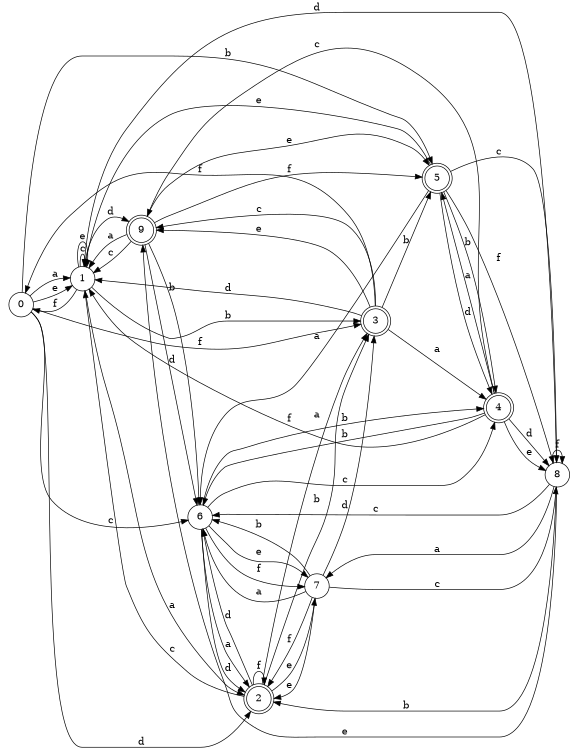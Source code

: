 digraph n8_3 {
__start0 [label="" shape="none"];

rankdir=LR;
size="8,5";

s0 [style="filled", color="black", fillcolor="white" shape="circle", label="0"];
s1 [style="filled", color="black", fillcolor="white" shape="circle", label="1"];
s2 [style="rounded,filled", color="black", fillcolor="white" shape="doublecircle", label="2"];
s3 [style="rounded,filled", color="black", fillcolor="white" shape="doublecircle", label="3"];
s4 [style="rounded,filled", color="black", fillcolor="white" shape="doublecircle", label="4"];
s5 [style="rounded,filled", color="black", fillcolor="white" shape="doublecircle", label="5"];
s6 [style="filled", color="black", fillcolor="white" shape="circle", label="6"];
s7 [style="filled", color="black", fillcolor="white" shape="circle", label="7"];
s8 [style="filled", color="black", fillcolor="white" shape="circle", label="8"];
s9 [style="rounded,filled", color="black", fillcolor="white" shape="doublecircle", label="9"];
s0 -> s1 [label="a"];
s0 -> s5 [label="b"];
s0 -> s6 [label="c"];
s0 -> s2 [label="d"];
s0 -> s1 [label="e"];
s0 -> s3 [label="f"];
s1 -> s2 [label="a"];
s1 -> s3 [label="b"];
s1 -> s1 [label="c"];
s1 -> s9 [label="d"];
s1 -> s1 [label="e"];
s1 -> s0 [label="f"];
s2 -> s3 [label="a"];
s2 -> s3 [label="b"];
s2 -> s1 [label="c"];
s2 -> s6 [label="d"];
s2 -> s7 [label="e"];
s2 -> s2 [label="f"];
s3 -> s4 [label="a"];
s3 -> s5 [label="b"];
s3 -> s9 [label="c"];
s3 -> s1 [label="d"];
s3 -> s9 [label="e"];
s3 -> s0 [label="f"];
s4 -> s5 [label="a"];
s4 -> s6 [label="b"];
s4 -> s9 [label="c"];
s4 -> s8 [label="d"];
s4 -> s8 [label="e"];
s4 -> s1 [label="f"];
s5 -> s6 [label="a"];
s5 -> s4 [label="b"];
s5 -> s8 [label="c"];
s5 -> s4 [label="d"];
s5 -> s1 [label="e"];
s5 -> s8 [label="f"];
s6 -> s2 [label="a"];
s6 -> s4 [label="b"];
s6 -> s4 [label="c"];
s6 -> s2 [label="d"];
s6 -> s7 [label="e"];
s6 -> s7 [label="f"];
s7 -> s6 [label="a"];
s7 -> s6 [label="b"];
s7 -> s8 [label="c"];
s7 -> s3 [label="d"];
s7 -> s2 [label="e"];
s7 -> s2 [label="f"];
s8 -> s7 [label="a"];
s8 -> s2 [label="b"];
s8 -> s6 [label="c"];
s8 -> s1 [label="d"];
s8 -> s9 [label="e"];
s8 -> s8 [label="f"];
s9 -> s1 [label="a"];
s9 -> s6 [label="b"];
s9 -> s1 [label="c"];
s9 -> s6 [label="d"];
s9 -> s5 [label="e"];
s9 -> s5 [label="f"];

}